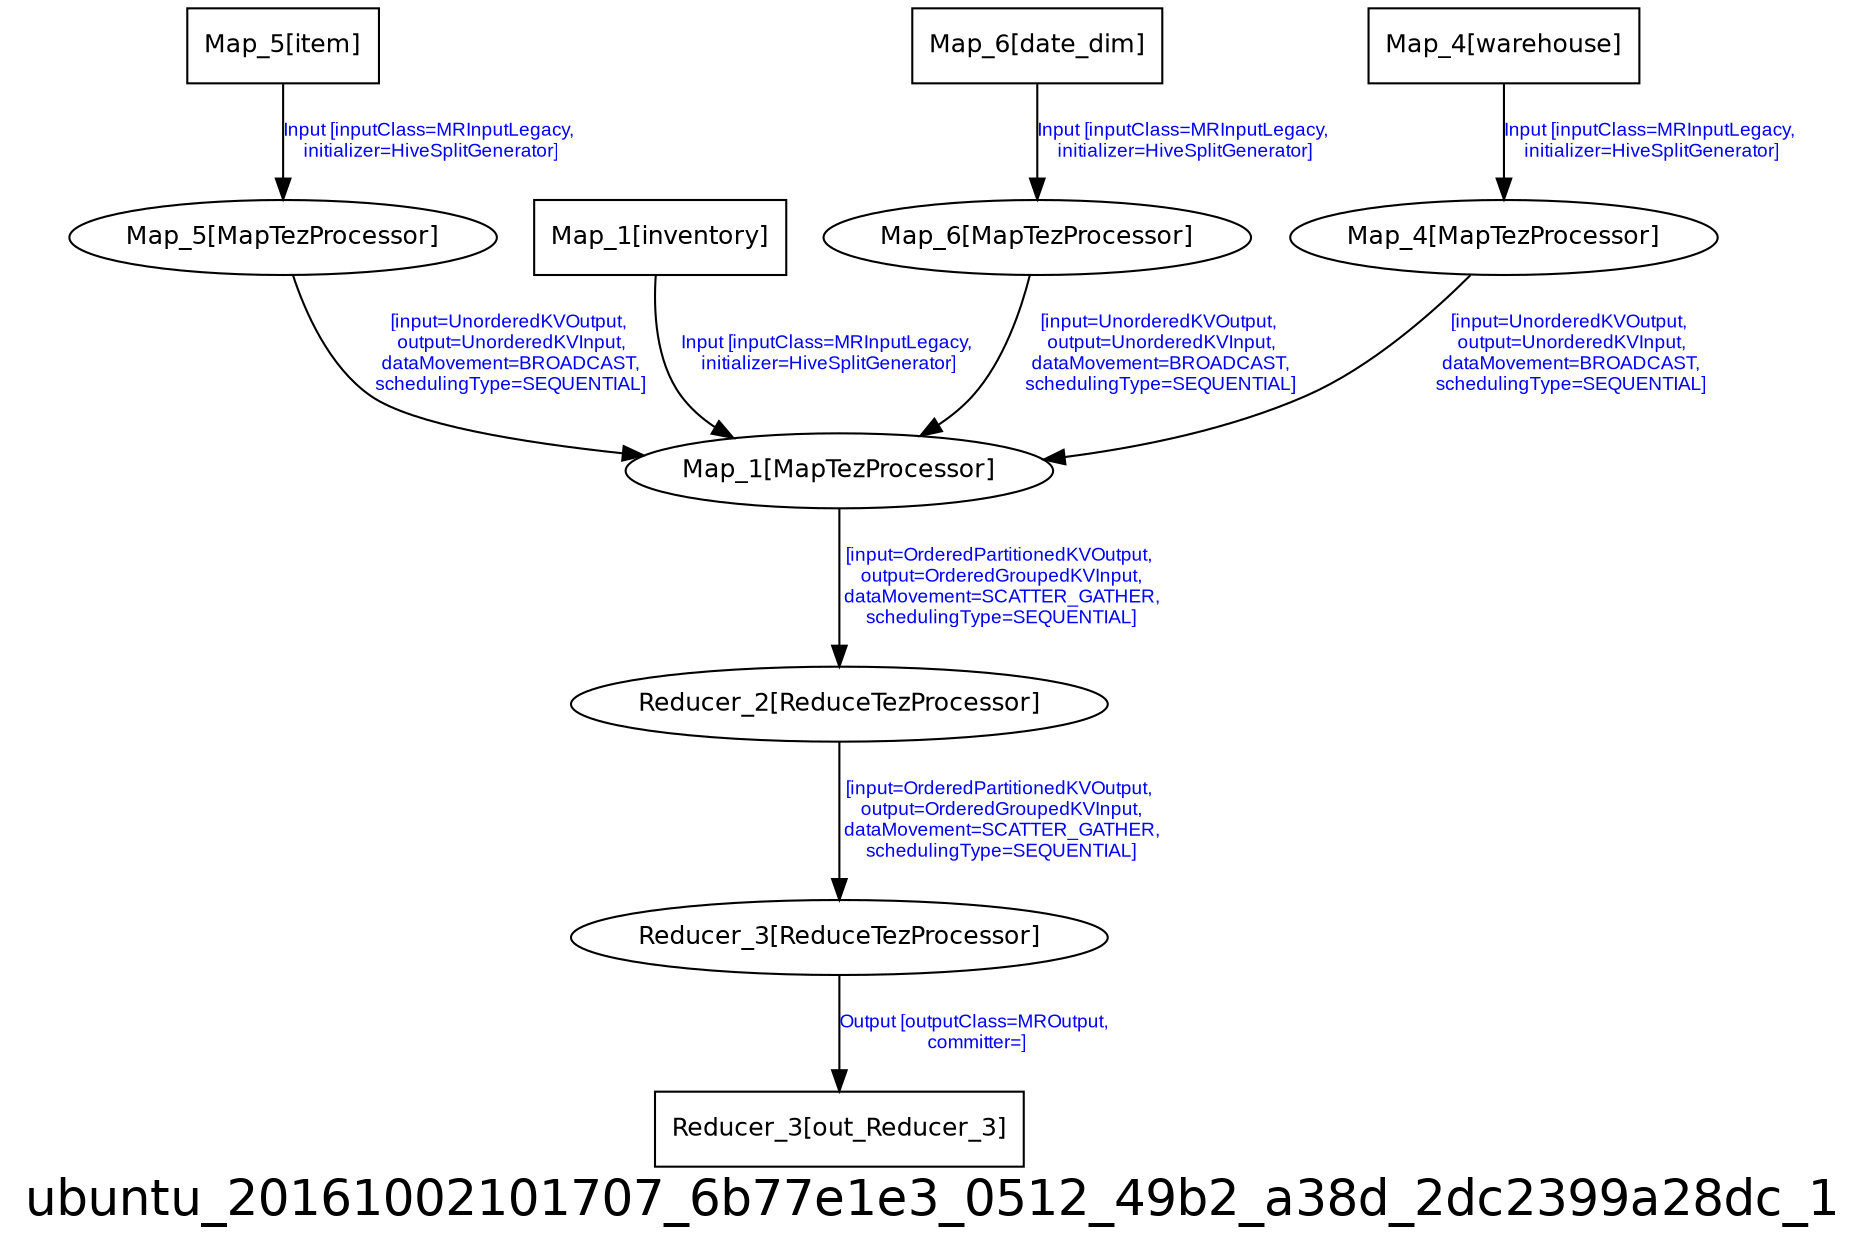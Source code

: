digraph ubuntu_20161002101707_6b77e1e3_0512_49b2_a38d_2dc2399a28dc_1 {
graph [ label="ubuntu_20161002101707_6b77e1e3_0512_49b2_a38d_2dc2399a28dc_1", fontsize=24, fontname=Helvetica];
node [fontsize=12, fontname=Helvetica];
edge [fontsize=9, fontcolor=blue, fontname=Arial];
"ubuntu_20161002101707_6b77e1e3_0512_49b2_a38d_2dc2399a28dc_1.Map_1" [ label = "Map_1[MapTezProcessor]" ];
"ubuntu_20161002101707_6b77e1e3_0512_49b2_a38d_2dc2399a28dc_1.Map_1" -> "ubuntu_20161002101707_6b77e1e3_0512_49b2_a38d_2dc2399a28dc_1.Reducer_2" [ label = "[input=OrderedPartitionedKVOutput,\n output=OrderedGroupedKVInput,\n dataMovement=SCATTER_GATHER,\n schedulingType=SEQUENTIAL]" ];
"ubuntu_20161002101707_6b77e1e3_0512_49b2_a38d_2dc2399a28dc_1.Map_5_item" [ label = "Map_5[item]", shape = "box" ];
"ubuntu_20161002101707_6b77e1e3_0512_49b2_a38d_2dc2399a28dc_1.Map_5_item" -> "ubuntu_20161002101707_6b77e1e3_0512_49b2_a38d_2dc2399a28dc_1.Map_5" [ label = "Input [inputClass=MRInputLegacy,\n initializer=HiveSplitGenerator]" ];
"ubuntu_20161002101707_6b77e1e3_0512_49b2_a38d_2dc2399a28dc_1.Map_5" [ label = "Map_5[MapTezProcessor]" ];
"ubuntu_20161002101707_6b77e1e3_0512_49b2_a38d_2dc2399a28dc_1.Map_5" -> "ubuntu_20161002101707_6b77e1e3_0512_49b2_a38d_2dc2399a28dc_1.Map_1" [ label = "[input=UnorderedKVOutput,\n output=UnorderedKVInput,\n dataMovement=BROADCAST,\n schedulingType=SEQUENTIAL]" ];
"ubuntu_20161002101707_6b77e1e3_0512_49b2_a38d_2dc2399a28dc_1.Reducer_2" [ label = "Reducer_2[ReduceTezProcessor]" ];
"ubuntu_20161002101707_6b77e1e3_0512_49b2_a38d_2dc2399a28dc_1.Reducer_2" -> "ubuntu_20161002101707_6b77e1e3_0512_49b2_a38d_2dc2399a28dc_1.Reducer_3" [ label = "[input=OrderedPartitionedKVOutput,\n output=OrderedGroupedKVInput,\n dataMovement=SCATTER_GATHER,\n schedulingType=SEQUENTIAL]" ];
"ubuntu_20161002101707_6b77e1e3_0512_49b2_a38d_2dc2399a28dc_1.Map_1_inventory" [ label = "Map_1[inventory]", shape = "box" ];
"ubuntu_20161002101707_6b77e1e3_0512_49b2_a38d_2dc2399a28dc_1.Map_1_inventory" -> "ubuntu_20161002101707_6b77e1e3_0512_49b2_a38d_2dc2399a28dc_1.Map_1" [ label = "Input [inputClass=MRInputLegacy,\n initializer=HiveSplitGenerator]" ];
"ubuntu_20161002101707_6b77e1e3_0512_49b2_a38d_2dc2399a28dc_1.Reducer_3" [ label = "Reducer_3[ReduceTezProcessor]" ];
"ubuntu_20161002101707_6b77e1e3_0512_49b2_a38d_2dc2399a28dc_1.Reducer_3" -> "ubuntu_20161002101707_6b77e1e3_0512_49b2_a38d_2dc2399a28dc_1.Reducer_3_out_Reducer_3" [ label = "Output [outputClass=MROutput,\n committer=]" ];
"ubuntu_20161002101707_6b77e1e3_0512_49b2_a38d_2dc2399a28dc_1.Map_6_date_dim" [ label = "Map_6[date_dim]", shape = "box" ];
"ubuntu_20161002101707_6b77e1e3_0512_49b2_a38d_2dc2399a28dc_1.Map_6_date_dim" -> "ubuntu_20161002101707_6b77e1e3_0512_49b2_a38d_2dc2399a28dc_1.Map_6" [ label = "Input [inputClass=MRInputLegacy,\n initializer=HiveSplitGenerator]" ];
"ubuntu_20161002101707_6b77e1e3_0512_49b2_a38d_2dc2399a28dc_1.Reducer_3_out_Reducer_3" [ label = "Reducer_3[out_Reducer_3]", shape = "box" ];
"ubuntu_20161002101707_6b77e1e3_0512_49b2_a38d_2dc2399a28dc_1.Map_4" [ label = "Map_4[MapTezProcessor]" ];
"ubuntu_20161002101707_6b77e1e3_0512_49b2_a38d_2dc2399a28dc_1.Map_4" -> "ubuntu_20161002101707_6b77e1e3_0512_49b2_a38d_2dc2399a28dc_1.Map_1" [ label = "[input=UnorderedKVOutput,\n output=UnorderedKVInput,\n dataMovement=BROADCAST,\n schedulingType=SEQUENTIAL]" ];
"ubuntu_20161002101707_6b77e1e3_0512_49b2_a38d_2dc2399a28dc_1.Map_6" [ label = "Map_6[MapTezProcessor]" ];
"ubuntu_20161002101707_6b77e1e3_0512_49b2_a38d_2dc2399a28dc_1.Map_6" -> "ubuntu_20161002101707_6b77e1e3_0512_49b2_a38d_2dc2399a28dc_1.Map_1" [ label = "[input=UnorderedKVOutput,\n output=UnorderedKVInput,\n dataMovement=BROADCAST,\n schedulingType=SEQUENTIAL]" ];
"ubuntu_20161002101707_6b77e1e3_0512_49b2_a38d_2dc2399a28dc_1.Map_4_warehouse" [ label = "Map_4[warehouse]", shape = "box" ];
"ubuntu_20161002101707_6b77e1e3_0512_49b2_a38d_2dc2399a28dc_1.Map_4_warehouse" -> "ubuntu_20161002101707_6b77e1e3_0512_49b2_a38d_2dc2399a28dc_1.Map_4" [ label = "Input [inputClass=MRInputLegacy,\n initializer=HiveSplitGenerator]" ];
}
